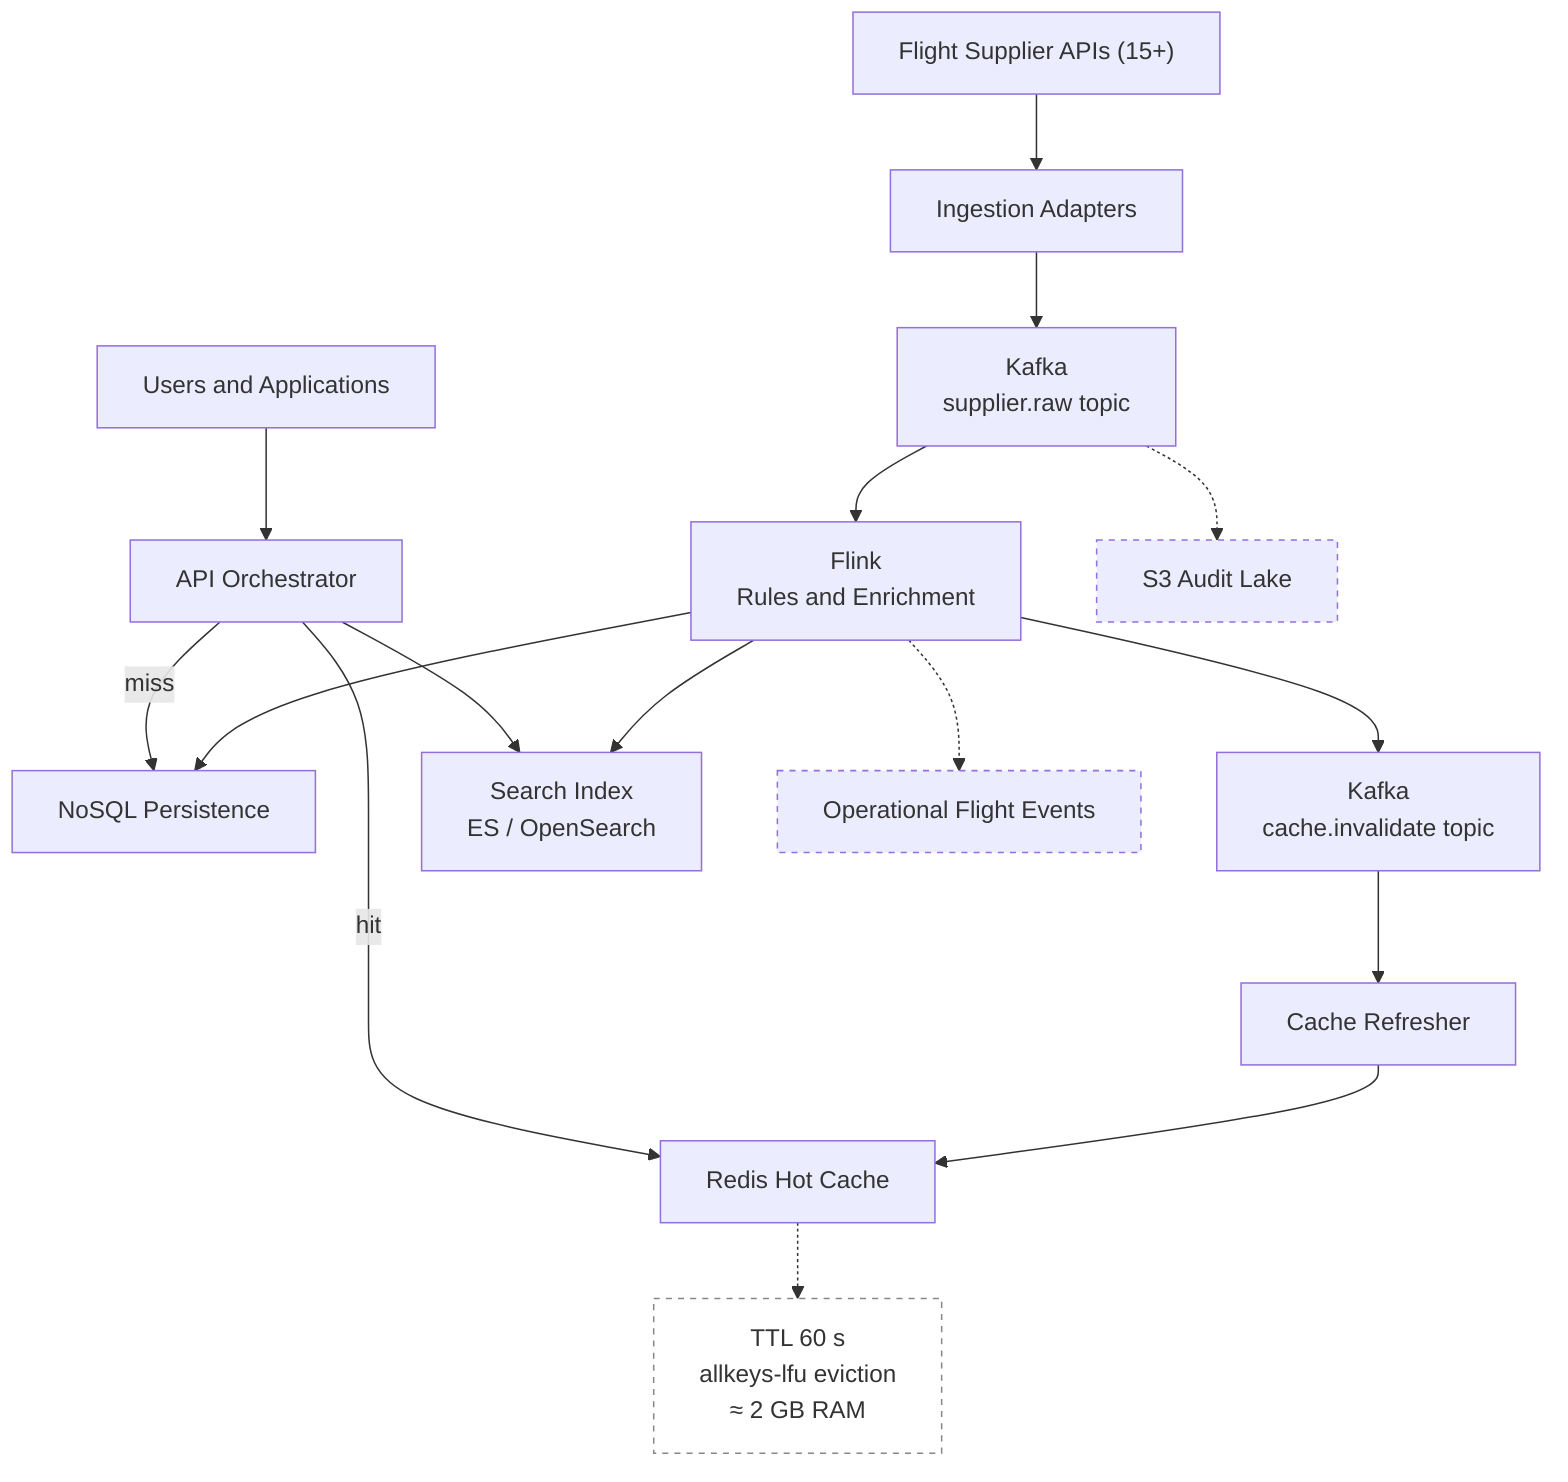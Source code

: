 ---
config:
  look: classic
---
graph TD
  Suppliers["Flight Supplier APIs (15+)"] --> Ingest[Ingestion Adapters]
  Ingest --> Kafka[Kafka 
  supplier.raw topic]
  Kafka --> Flink[Flink
  Rules and Enrichment]
  Flink --> NoSQL[NoSQL Persistence]
  Flink --> CacheTopic[Kafka 
  cache.invalidate topic]
  CacheTopic --> Refresher[Cache Refresher]
  Refresher --> RedisHot[Redis Hot Cache]
  RedisPolicy["TTL 60 s
allkeys-lfu eviction
≈ 2 GB RAM"]:::note
  RedisHot -.-> RedisPolicy
  Flink --> SearchIdx[Search Index
  ES / OpenSearch]
  Users[Users and Applications] --> API[API Orchestrator]
  API --> SearchIdx
  API -->|hit| RedisHot
  API -->|miss| NoSQL
  Flink -.-> OpsTopic[Operational Flight Events]
  Kafka -.-> Lake[S3 Audit Lake]
  classDef dashed stroke-dasharray:4 4
  classDef note fill:#ffffff,stroke:#888,stroke-dasharray:4 4
  class OpsTopic,Lake dashed